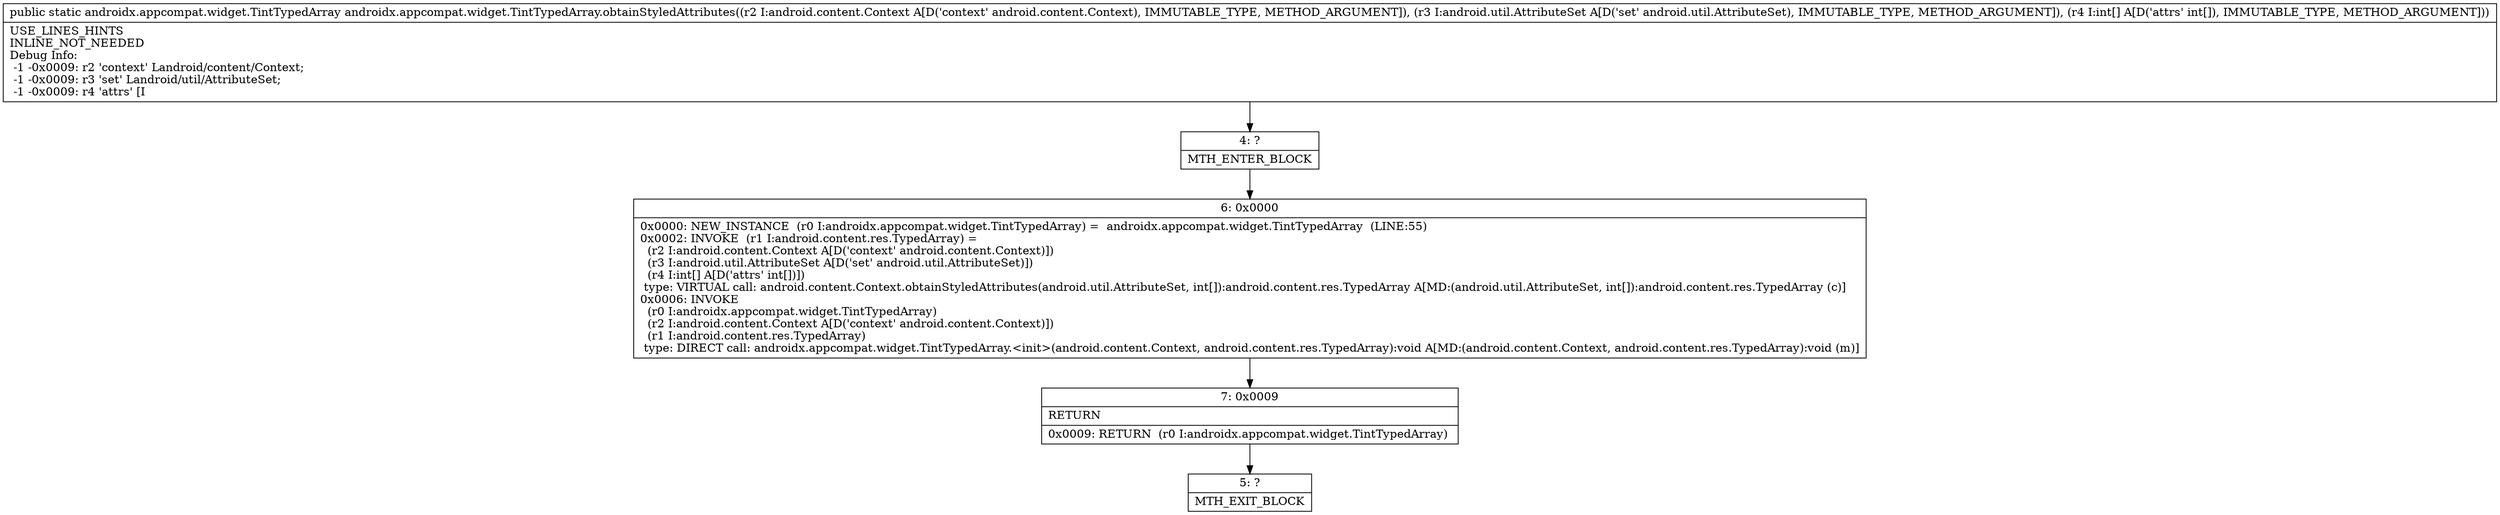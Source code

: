 digraph "CFG forandroidx.appcompat.widget.TintTypedArray.obtainStyledAttributes(Landroid\/content\/Context;Landroid\/util\/AttributeSet;[I)Landroidx\/appcompat\/widget\/TintTypedArray;" {
Node_4 [shape=record,label="{4\:\ ?|MTH_ENTER_BLOCK\l}"];
Node_6 [shape=record,label="{6\:\ 0x0000|0x0000: NEW_INSTANCE  (r0 I:androidx.appcompat.widget.TintTypedArray) =  androidx.appcompat.widget.TintTypedArray  (LINE:55)\l0x0002: INVOKE  (r1 I:android.content.res.TypedArray) = \l  (r2 I:android.content.Context A[D('context' android.content.Context)])\l  (r3 I:android.util.AttributeSet A[D('set' android.util.AttributeSet)])\l  (r4 I:int[] A[D('attrs' int[])])\l type: VIRTUAL call: android.content.Context.obtainStyledAttributes(android.util.AttributeSet, int[]):android.content.res.TypedArray A[MD:(android.util.AttributeSet, int[]):android.content.res.TypedArray (c)]\l0x0006: INVOKE  \l  (r0 I:androidx.appcompat.widget.TintTypedArray)\l  (r2 I:android.content.Context A[D('context' android.content.Context)])\l  (r1 I:android.content.res.TypedArray)\l type: DIRECT call: androidx.appcompat.widget.TintTypedArray.\<init\>(android.content.Context, android.content.res.TypedArray):void A[MD:(android.content.Context, android.content.res.TypedArray):void (m)]\l}"];
Node_7 [shape=record,label="{7\:\ 0x0009|RETURN\l|0x0009: RETURN  (r0 I:androidx.appcompat.widget.TintTypedArray) \l}"];
Node_5 [shape=record,label="{5\:\ ?|MTH_EXIT_BLOCK\l}"];
MethodNode[shape=record,label="{public static androidx.appcompat.widget.TintTypedArray androidx.appcompat.widget.TintTypedArray.obtainStyledAttributes((r2 I:android.content.Context A[D('context' android.content.Context), IMMUTABLE_TYPE, METHOD_ARGUMENT]), (r3 I:android.util.AttributeSet A[D('set' android.util.AttributeSet), IMMUTABLE_TYPE, METHOD_ARGUMENT]), (r4 I:int[] A[D('attrs' int[]), IMMUTABLE_TYPE, METHOD_ARGUMENT]))  | USE_LINES_HINTS\lINLINE_NOT_NEEDED\lDebug Info:\l  \-1 \-0x0009: r2 'context' Landroid\/content\/Context;\l  \-1 \-0x0009: r3 'set' Landroid\/util\/AttributeSet;\l  \-1 \-0x0009: r4 'attrs' [I\l}"];
MethodNode -> Node_4;Node_4 -> Node_6;
Node_6 -> Node_7;
Node_7 -> Node_5;
}

